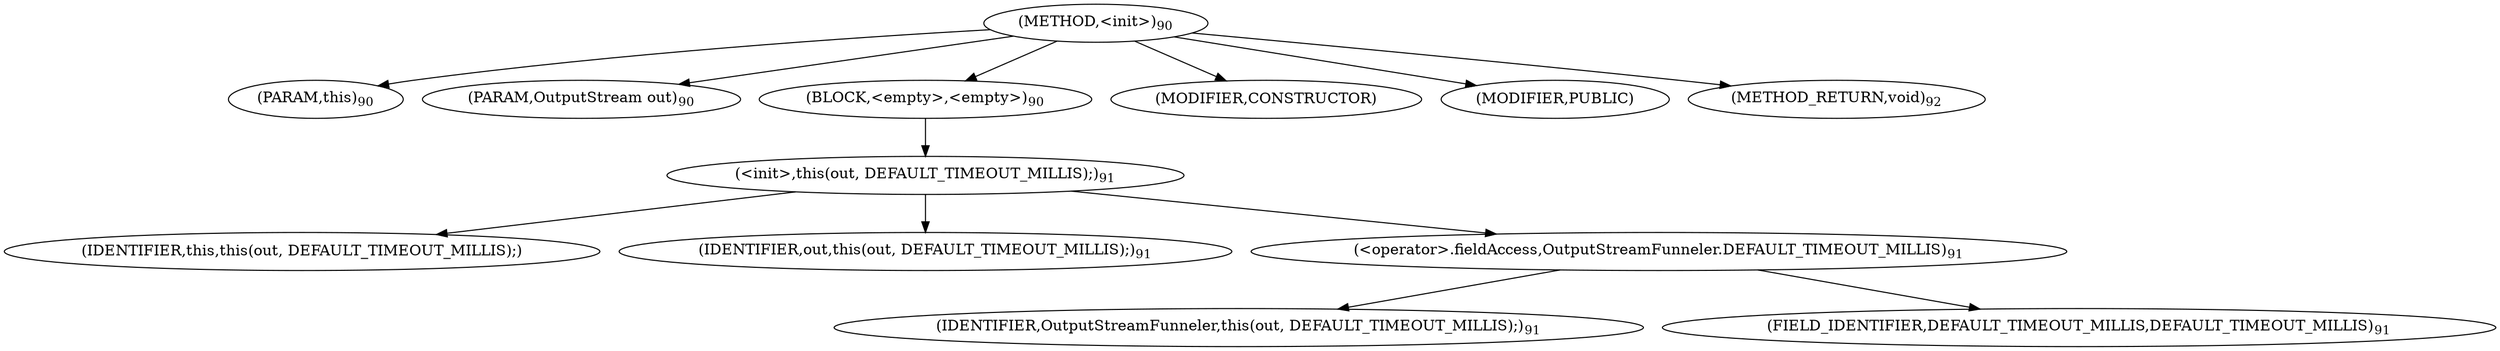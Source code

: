 digraph "&lt;init&gt;" {  
"160" [label = <(METHOD,&lt;init&gt;)<SUB>90</SUB>> ]
"27" [label = <(PARAM,this)<SUB>90</SUB>> ]
"161" [label = <(PARAM,OutputStream out)<SUB>90</SUB>> ]
"162" [label = <(BLOCK,&lt;empty&gt;,&lt;empty&gt;)<SUB>90</SUB>> ]
"163" [label = <(&lt;init&gt;,this(out, DEFAULT_TIMEOUT_MILLIS);)<SUB>91</SUB>> ]
"26" [label = <(IDENTIFIER,this,this(out, DEFAULT_TIMEOUT_MILLIS);)> ]
"164" [label = <(IDENTIFIER,out,this(out, DEFAULT_TIMEOUT_MILLIS);)<SUB>91</SUB>> ]
"165" [label = <(&lt;operator&gt;.fieldAccess,OutputStreamFunneler.DEFAULT_TIMEOUT_MILLIS)<SUB>91</SUB>> ]
"166" [label = <(IDENTIFIER,OutputStreamFunneler,this(out, DEFAULT_TIMEOUT_MILLIS);)<SUB>91</SUB>> ]
"167" [label = <(FIELD_IDENTIFIER,DEFAULT_TIMEOUT_MILLIS,DEFAULT_TIMEOUT_MILLIS)<SUB>91</SUB>> ]
"168" [label = <(MODIFIER,CONSTRUCTOR)> ]
"169" [label = <(MODIFIER,PUBLIC)> ]
"170" [label = <(METHOD_RETURN,void)<SUB>92</SUB>> ]
  "160" -> "27" 
  "160" -> "161" 
  "160" -> "162" 
  "160" -> "168" 
  "160" -> "169" 
  "160" -> "170" 
  "162" -> "163" 
  "163" -> "26" 
  "163" -> "164" 
  "163" -> "165" 
  "165" -> "166" 
  "165" -> "167" 
}

